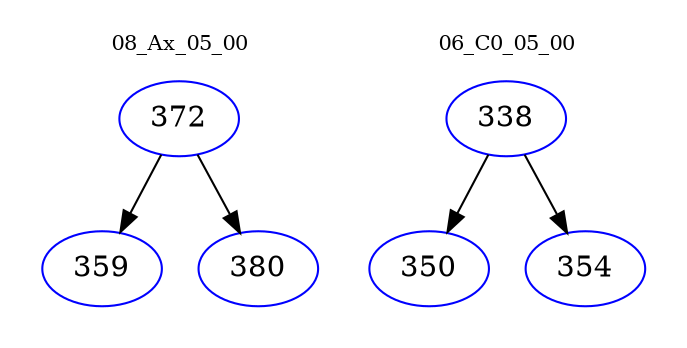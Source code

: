 digraph{
subgraph cluster_0 {
color = white
label = "08_Ax_05_00";
fontsize=10;
T0_372 [label="372", color="blue"]
T0_372 -> T0_359 [color="black"]
T0_359 [label="359", color="blue"]
T0_372 -> T0_380 [color="black"]
T0_380 [label="380", color="blue"]
}
subgraph cluster_1 {
color = white
label = "06_C0_05_00";
fontsize=10;
T1_338 [label="338", color="blue"]
T1_338 -> T1_350 [color="black"]
T1_350 [label="350", color="blue"]
T1_338 -> T1_354 [color="black"]
T1_354 [label="354", color="blue"]
}
}

